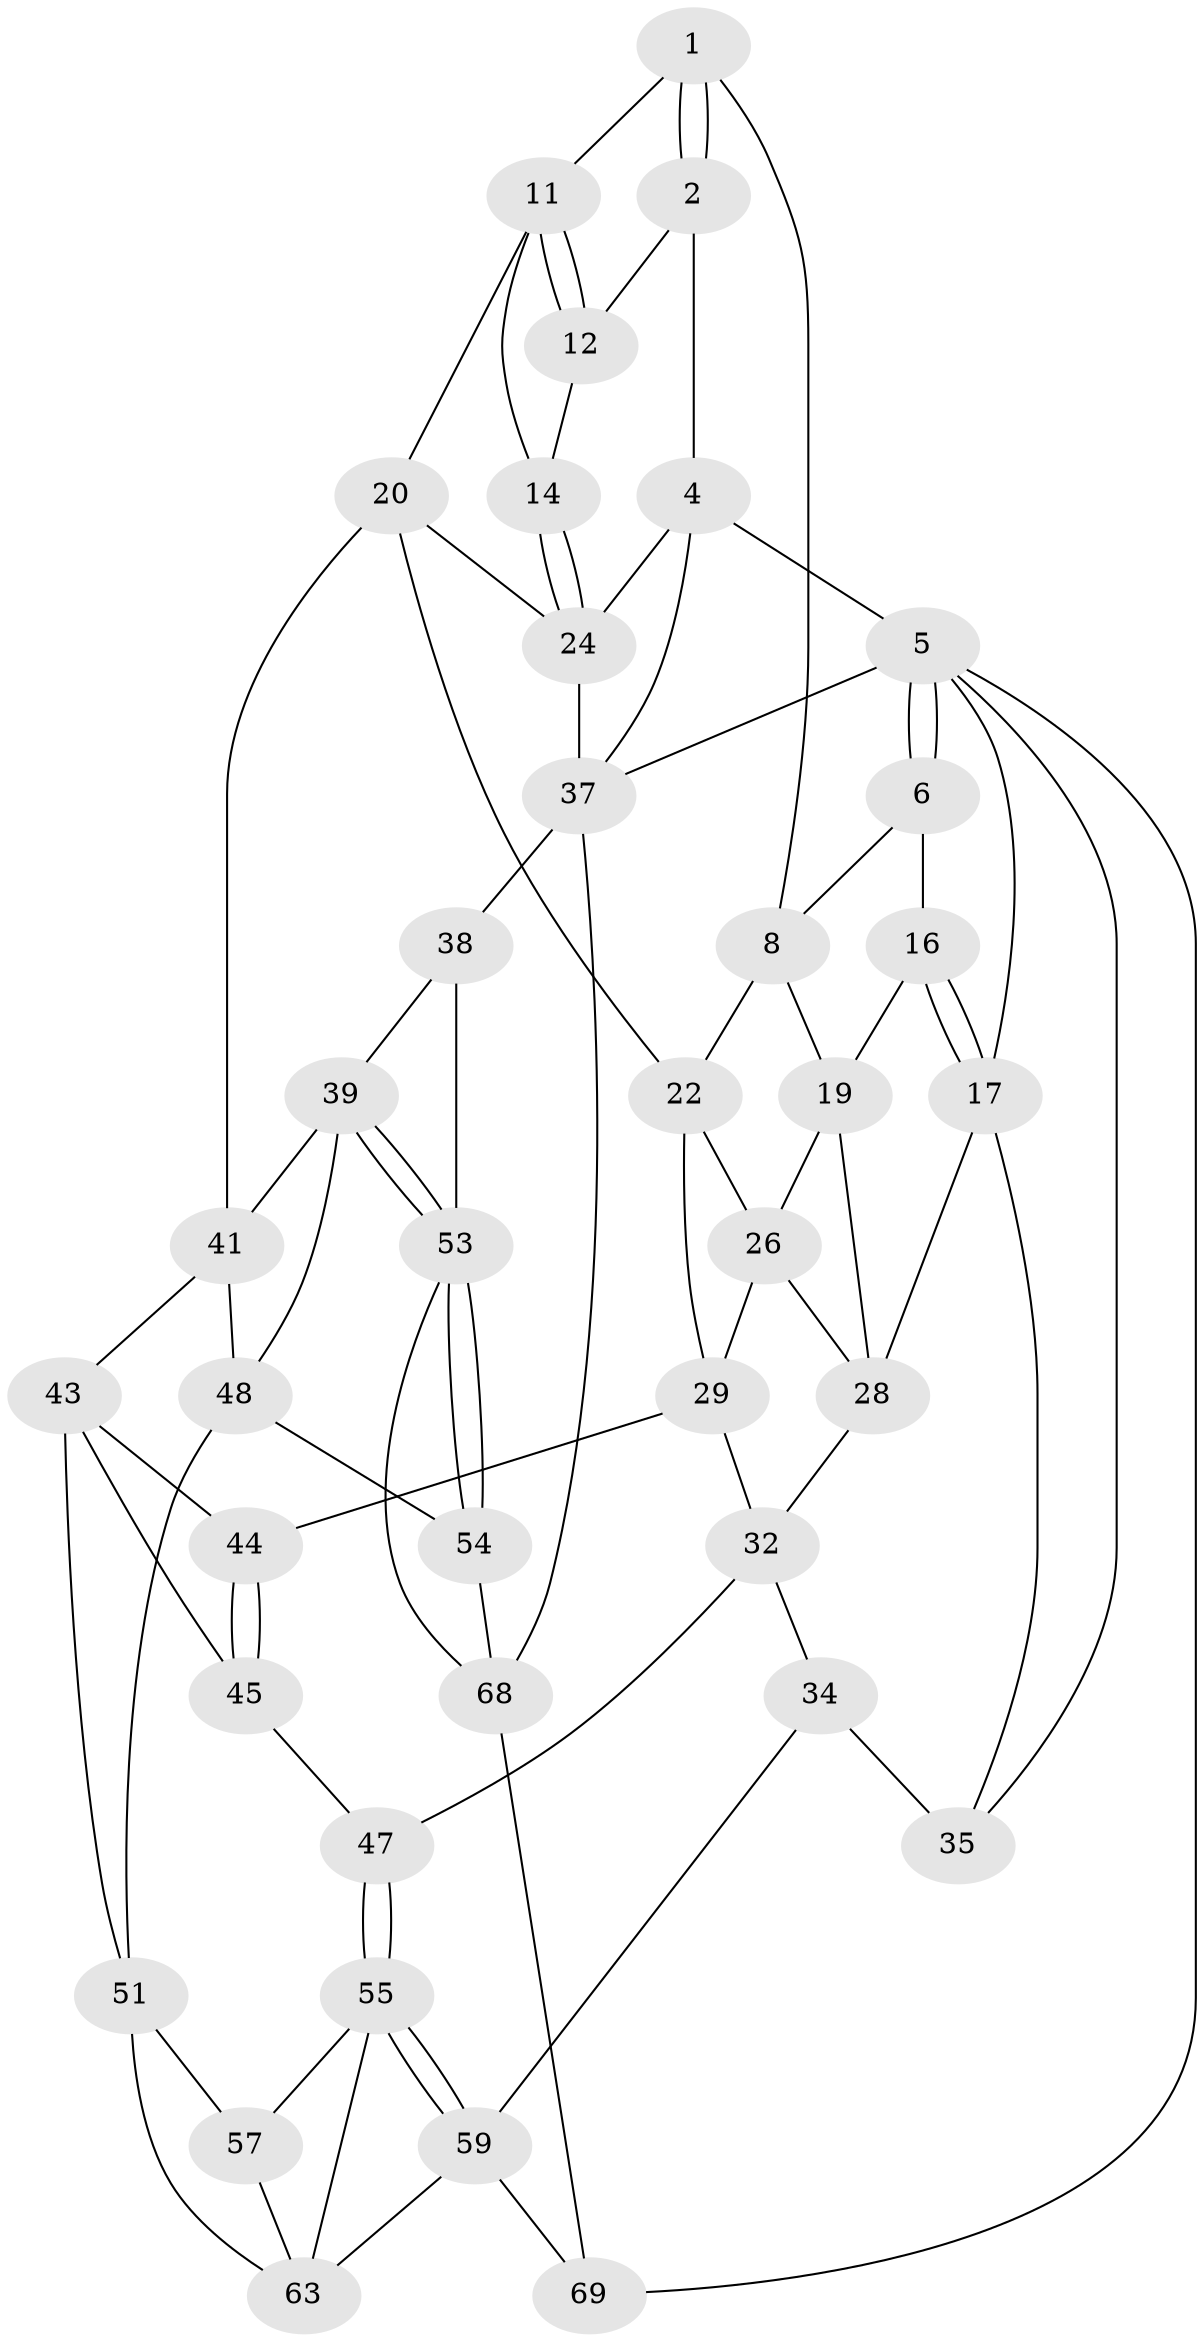// Generated by graph-tools (version 1.1) at 2025/24/03/03/25 07:24:40]
// undirected, 39 vertices, 82 edges
graph export_dot {
graph [start="1"]
  node [color=gray90,style=filled];
  1 [pos="+0.5097698462180682+0",super="+7"];
  2 [pos="+1+0",super="+3"];
  4 [pos="+1+0"];
  5 [pos="+0+0",super="+62"];
  6 [pos="+0.02042198174425248+0",super="+10"];
  8 [pos="+0.3958210366764994+0.16482706619784324",super="+9"];
  11 [pos="+0.5971237017691281+0.10639663097025061",super="+15"];
  12 [pos="+0.7160912723856977+0.07545984029944",super="+13"];
  14 [pos="+0.8006395855991915+0.1821485502184363"];
  16 [pos="+0.11019377336297034+0.22943010302964162"];
  17 [pos="+0+0.369832173504453",super="+18"];
  19 [pos="+0.1467871323398616+0.25117472193972823",super="+27"];
  20 [pos="+0.6408713967549972+0.36755599033694275",super="+21"];
  22 [pos="+0.5283579763316012+0.4500037168209202",super="+23"];
  24 [pos="+1+0.36012212364254387",super="+25"];
  26 [pos="+0.2508868127512943+0.3046851203066921",super="+30"];
  28 [pos="+0.17245613515091335+0.43905047826638566",super="+31"];
  29 [pos="+0.45915107078562084+0.47525809525379364",super="+36"];
  32 [pos="+0.23887011597970334+0.5973336809024621",super="+33"];
  34 [pos="+0.09116730711889469+0.6285827649317564",super="+60"];
  35 [pos="+0+0.5721548688136994",super="+61"];
  37 [pos="+1+0.563450210931305",super="+67"];
  38 [pos="+0.8445737920495926+0.6598791292394112"];
  39 [pos="+0.7605940185815667+0.6415869113692695",super="+40"];
  41 [pos="+0.6173900365079584+0.5629418509406653",super="+42"];
  43 [pos="+0.479709963624456+0.7184228705312696",super="+49"];
  44 [pos="+0.3772907039093649+0.5469025580025588"];
  45 [pos="+0.41986462071633435+0.7495942660096787",super="+46"];
  47 [pos="+0.22179840869766193+0.631095397366949"];
  48 [pos="+0.5727960420417368+0.8466111992801625",super="+50"];
  51 [pos="+0.524698232335469+0.8709617673961207",super="+52"];
  53 [pos="+0.6095552526756632+0.903545796899706",super="+66"];
  54 [pos="+0.5757248949131911+0.9158256703250363"];
  55 [pos="+0.22139098540343263+0.678320441449226",super="+56"];
  57 [pos="+0.3577372535177781+0.7817060035486665",super="+58"];
  59 [pos="+0.11510400107145398+0.8292726231226869",super="+65"];
  63 [pos="+0.27716135169180006+0.8957249720061411",super="+64"];
  68 [pos="+1+1",super="+70"];
  69 [pos="+0.18107224480360035+1"];
  1 -- 2;
  1 -- 2;
  1 -- 8;
  1 -- 11;
  2 -- 4;
  2 -- 12;
  4 -- 5;
  4 -- 37;
  4 -- 24;
  5 -- 6;
  5 -- 6;
  5 -- 17;
  5 -- 35;
  5 -- 37;
  5 -- 69;
  6 -- 16;
  6 -- 8;
  8 -- 22;
  8 -- 19;
  11 -- 12;
  11 -- 12;
  11 -- 20;
  11 -- 14;
  12 -- 14;
  14 -- 24;
  14 -- 24;
  16 -- 17;
  16 -- 17;
  16 -- 19;
  17 -- 28;
  17 -- 35;
  19 -- 26;
  19 -- 28;
  20 -- 24;
  20 -- 41;
  20 -- 22;
  22 -- 29;
  22 -- 26;
  24 -- 37;
  26 -- 29;
  26 -- 28;
  28 -- 32;
  29 -- 32;
  29 -- 44;
  32 -- 34;
  32 -- 47;
  34 -- 35 [weight=2];
  34 -- 59;
  37 -- 38;
  37 -- 68;
  38 -- 39;
  38 -- 53;
  39 -- 53;
  39 -- 53;
  39 -- 48;
  39 -- 41;
  41 -- 48;
  41 -- 43;
  43 -- 44;
  43 -- 45;
  43 -- 51;
  44 -- 45;
  44 -- 45;
  45 -- 47;
  47 -- 55;
  47 -- 55;
  48 -- 51;
  48 -- 54;
  51 -- 63;
  51 -- 57;
  53 -- 54;
  53 -- 54;
  53 -- 68;
  54 -- 68;
  55 -- 59;
  55 -- 59;
  55 -- 57;
  55 -- 63;
  57 -- 63;
  59 -- 69;
  59 -- 63;
  68 -- 69;
}
